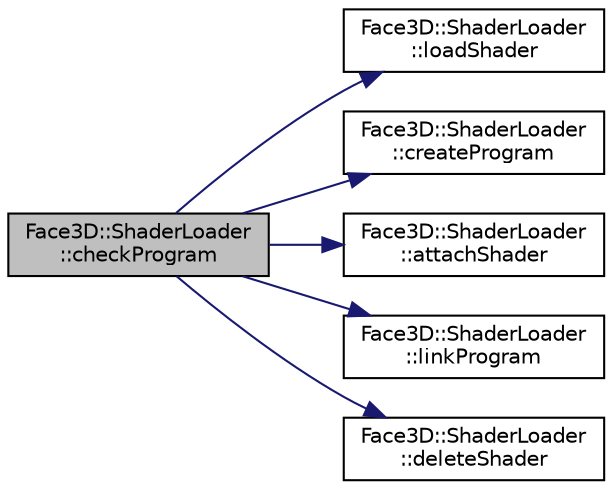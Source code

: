 digraph "Face3D::ShaderLoader::checkProgram"
{
  edge [fontname="Helvetica",fontsize="10",labelfontname="Helvetica",labelfontsize="10"];
  node [fontname="Helvetica",fontsize="10",shape=record];
  rankdir="LR";
  Node1 [label="Face3D::ShaderLoader\l::checkProgram",height=0.2,width=0.4,color="black", fillcolor="grey75", style="filled", fontcolor="black"];
  Node1 -> Node2 [color="midnightblue",fontsize="10",style="solid",fontname="Helvetica"];
  Node2 [label="Face3D::ShaderLoader\l::loadShader",height=0.2,width=0.4,color="black", fillcolor="white", style="filled",URL="$class_face3_d_1_1_shader_loader.html#adc8a9f009531395a7f3799282f37e4af"];
  Node1 -> Node3 [color="midnightblue",fontsize="10",style="solid",fontname="Helvetica"];
  Node3 [label="Face3D::ShaderLoader\l::createProgram",height=0.2,width=0.4,color="black", fillcolor="white", style="filled",URL="$class_face3_d_1_1_shader_loader.html#a1c86dcd82b5e7dde836854423749d281"];
  Node1 -> Node4 [color="midnightblue",fontsize="10",style="solid",fontname="Helvetica"];
  Node4 [label="Face3D::ShaderLoader\l::attachShader",height=0.2,width=0.4,color="black", fillcolor="white", style="filled",URL="$class_face3_d_1_1_shader_loader.html#ab0b54e024b6fe4ca52e3cf2cc122fdea"];
  Node1 -> Node5 [color="midnightblue",fontsize="10",style="solid",fontname="Helvetica"];
  Node5 [label="Face3D::ShaderLoader\l::linkProgram",height=0.2,width=0.4,color="black", fillcolor="white", style="filled",URL="$class_face3_d_1_1_shader_loader.html#a968155ebb8821b63b391ae65479b53f4"];
  Node1 -> Node6 [color="midnightblue",fontsize="10",style="solid",fontname="Helvetica"];
  Node6 [label="Face3D::ShaderLoader\l::deleteShader",height=0.2,width=0.4,color="black", fillcolor="white", style="filled",URL="$class_face3_d_1_1_shader_loader.html#ac239e9bba960ea43d26af1e9c8acd891"];
}
